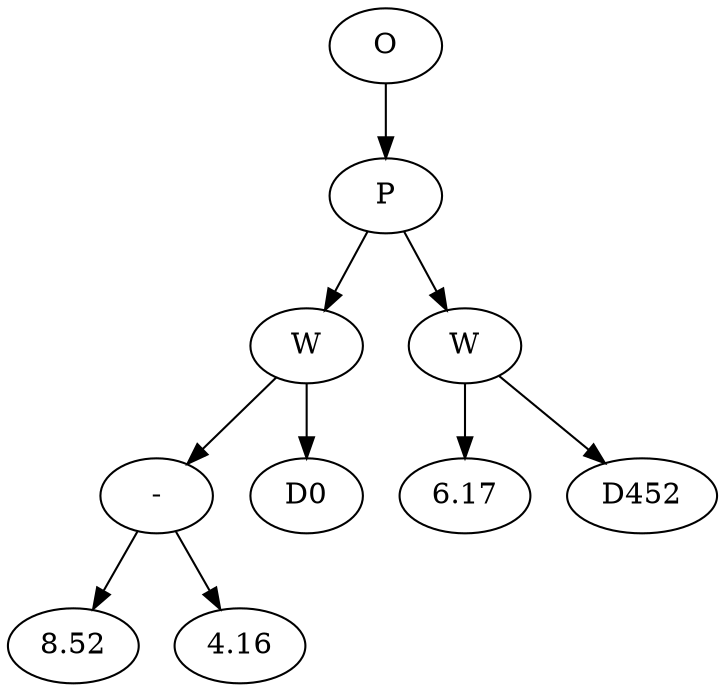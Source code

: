 // Tree
digraph {
	2886168 [label=O]
	2886169 [label=P]
	2886168 -> 2886169
	2886170 [label=W]
	2886169 -> 2886170
	2886171 [label="-"]
	2886170 -> 2886171
	2886172 [label=8.52]
	2886171 -> 2886172
	2886173 [label=4.16]
	2886171 -> 2886173
	2886174 [label=D0]
	2886170 -> 2886174
	2886175 [label=W]
	2886169 -> 2886175
	2886176 [label=6.17]
	2886175 -> 2886176
	2886177 [label=D452]
	2886175 -> 2886177
}
